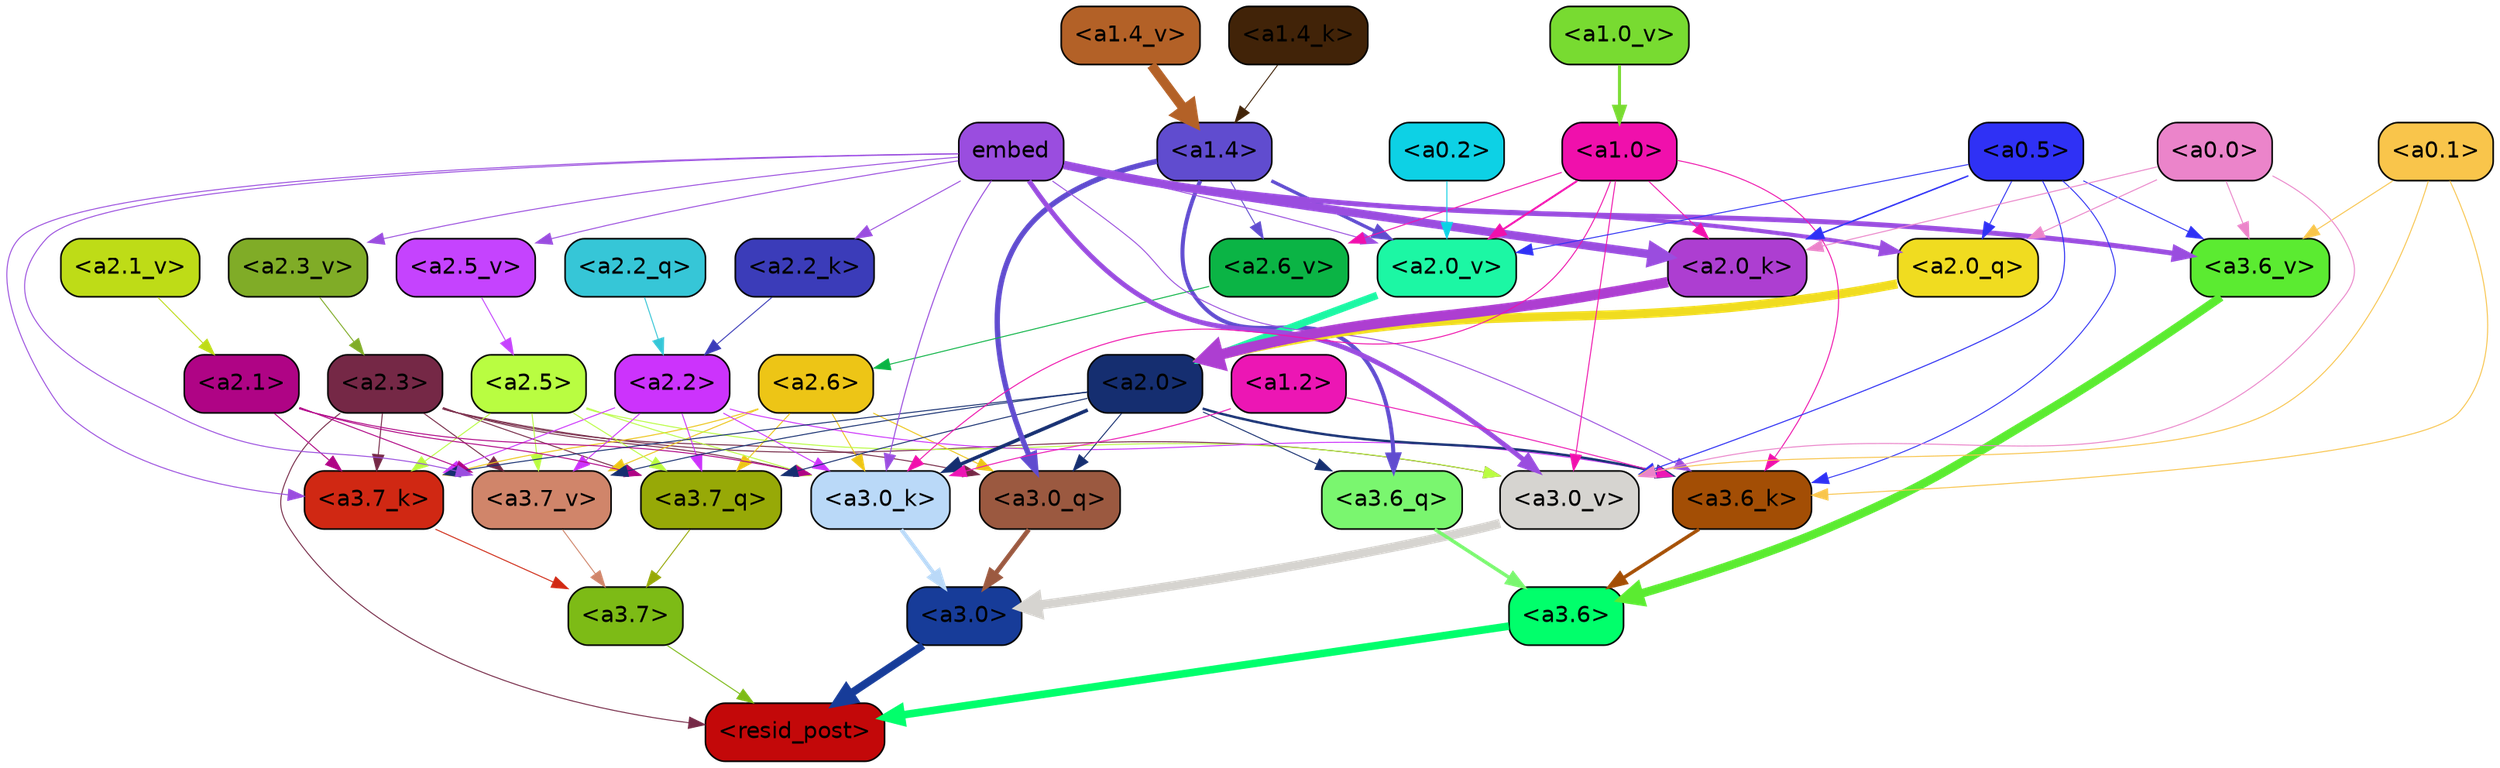 strict digraph "" {
	graph [bgcolor=transparent,
		layout=dot,
		overlap=false,
		splines=true
	];
	"<a3.7>"	[color=black,
		fillcolor="#7dbb16",
		fontname=Helvetica,
		shape=box,
		style="filled, rounded"];
	"<resid_post>"	[color=black,
		fillcolor="#c30809",
		fontname=Helvetica,
		shape=box,
		style="filled, rounded"];
	"<a3.7>" -> "<resid_post>"	[color="#7dbb16",
		penwidth=0.6];
	"<a3.6>"	[color=black,
		fillcolor="#01ff6b",
		fontname=Helvetica,
		shape=box,
		style="filled, rounded"];
	"<a3.6>" -> "<resid_post>"	[color="#01ff6b",
		penwidth=4.7534414529800415];
	"<a3.0>"	[color=black,
		fillcolor="#173c99",
		fontname=Helvetica,
		shape=box,
		style="filled, rounded"];
	"<a3.0>" -> "<resid_post>"	[color="#173c99",
		penwidth=4.898576855659485];
	"<a2.3>"	[color=black,
		fillcolor="#752846",
		fontname=Helvetica,
		shape=box,
		style="filled, rounded"];
	"<a2.3>" -> "<resid_post>"	[color="#752846",
		penwidth=0.6];
	"<a3.7_q>"	[color=black,
		fillcolor="#97a907",
		fontname=Helvetica,
		shape=box,
		style="filled, rounded"];
	"<a2.3>" -> "<a3.7_q>"	[color="#752846",
		penwidth=0.6];
	"<a3.0_q>"	[color=black,
		fillcolor="#9b5940",
		fontname=Helvetica,
		shape=box,
		style="filled, rounded"];
	"<a2.3>" -> "<a3.0_q>"	[color="#752846",
		penwidth=0.6];
	"<a3.7_k>"	[color=black,
		fillcolor="#d02813",
		fontname=Helvetica,
		shape=box,
		style="filled, rounded"];
	"<a2.3>" -> "<a3.7_k>"	[color="#752846",
		penwidth=0.6];
	"<a3.0_k>"	[color=black,
		fillcolor="#bad9f8",
		fontname=Helvetica,
		shape=box,
		style="filled, rounded"];
	"<a2.3>" -> "<a3.0_k>"	[color="#752846",
		penwidth=0.6];
	"<a3.7_v>"	[color=black,
		fillcolor="#d0856a",
		fontname=Helvetica,
		shape=box,
		style="filled, rounded"];
	"<a2.3>" -> "<a3.7_v>"	[color="#752846",
		penwidth=0.6];
	"<a3.0_v>"	[color=black,
		fillcolor="#d6d4d0",
		fontname=Helvetica,
		shape=box,
		style="filled, rounded"];
	"<a2.3>" -> "<a3.0_v>"	[color="#752846",
		penwidth=0.6];
	"<a3.7_q>" -> "<a3.7>"	[color="#97a907",
		penwidth=0.6];
	"<a3.6_q>"	[color=black,
		fillcolor="#7af66f",
		fontname=Helvetica,
		shape=box,
		style="filled, rounded"];
	"<a3.6_q>" -> "<a3.6>"	[color="#7af66f",
		penwidth=2.160832464694977];
	"<a3.0_q>" -> "<a3.0>"	[color="#9b5940",
		penwidth=2.870753765106201];
	"<a3.7_k>" -> "<a3.7>"	[color="#d02813",
		penwidth=0.6];
	"<a3.6_k>"	[color=black,
		fillcolor="#a34e05",
		fontname=Helvetica,
		shape=box,
		style="filled, rounded"];
	"<a3.6_k>" -> "<a3.6>"	[color="#a34e05",
		penwidth=2.13908451795578];
	"<a3.0_k>" -> "<a3.0>"	[color="#bad9f8",
		penwidth=2.520303964614868];
	"<a3.7_v>" -> "<a3.7>"	[color="#d0856a",
		penwidth=0.6];
	"<a3.6_v>"	[color=black,
		fillcolor="#5beb31",
		fontname=Helvetica,
		shape=box,
		style="filled, rounded"];
	"<a3.6_v>" -> "<a3.6>"	[color="#5beb31",
		penwidth=5.297133803367615];
	"<a3.0_v>" -> "<a3.0>"	[color="#d6d4d0",
		penwidth=5.680712580680847];
	"<a2.6>"	[color=black,
		fillcolor="#edc516",
		fontname=Helvetica,
		shape=box,
		style="filled, rounded"];
	"<a2.6>" -> "<a3.7_q>"	[color="#edc516",
		penwidth=0.6];
	"<a2.6>" -> "<a3.0_q>"	[color="#edc516",
		penwidth=0.6];
	"<a2.6>" -> "<a3.7_k>"	[color="#edc516",
		penwidth=0.6];
	"<a2.6>" -> "<a3.0_k>"	[color="#edc516",
		penwidth=0.6];
	"<a2.6>" -> "<a3.7_v>"	[color="#edc516",
		penwidth=0.6];
	"<a2.5>"	[color=black,
		fillcolor="#b9fd41",
		fontname=Helvetica,
		shape=box,
		style="filled, rounded"];
	"<a2.5>" -> "<a3.7_q>"	[color="#b9fd41",
		penwidth=0.6];
	"<a2.5>" -> "<a3.7_k>"	[color="#b9fd41",
		penwidth=0.6];
	"<a2.5>" -> "<a3.0_k>"	[color="#b9fd41",
		penwidth=0.6];
	"<a2.5>" -> "<a3.7_v>"	[color="#b9fd41",
		penwidth=0.6];
	"<a2.5>" -> "<a3.0_v>"	[color="#b9fd41",
		penwidth=0.6];
	"<a2.2>"	[color=black,
		fillcolor="#cc33fc",
		fontname=Helvetica,
		shape=box,
		style="filled, rounded"];
	"<a2.2>" -> "<a3.7_q>"	[color="#cc33fc",
		penwidth=0.6];
	"<a2.2>" -> "<a3.7_k>"	[color="#cc33fc",
		penwidth=0.6];
	"<a2.2>" -> "<a3.6_k>"	[color="#cc33fc",
		penwidth=0.6];
	"<a2.2>" -> "<a3.0_k>"	[color="#cc33fc",
		penwidth=0.6];
	"<a2.2>" -> "<a3.7_v>"	[color="#cc33fc",
		penwidth=0.6];
	"<a2.1>"	[color=black,
		fillcolor="#af0485",
		fontname=Helvetica,
		shape=box,
		style="filled, rounded"];
	"<a2.1>" -> "<a3.7_q>"	[color="#af0485",
		penwidth=0.6];
	"<a2.1>" -> "<a3.7_k>"	[color="#af0485",
		penwidth=0.6];
	"<a2.1>" -> "<a3.0_k>"	[color="#af0485",
		penwidth=0.6];
	"<a2.1>" -> "<a3.7_v>"	[color="#af0485",
		penwidth=0.6];
	"<a2.0>"	[color=black,
		fillcolor="#152e70",
		fontname=Helvetica,
		shape=box,
		style="filled, rounded"];
	"<a2.0>" -> "<a3.7_q>"	[color="#152e70",
		penwidth=0.6];
	"<a2.0>" -> "<a3.6_q>"	[color="#152e70",
		penwidth=0.6];
	"<a2.0>" -> "<a3.0_q>"	[color="#152e70",
		penwidth=0.6];
	"<a2.0>" -> "<a3.7_k>"	[color="#152e70",
		penwidth=0.6];
	"<a2.0>" -> "<a3.6_k>"	[color="#152e70",
		penwidth=1.4957321882247925];
	"<a2.0>" -> "<a3.0_k>"	[color="#152e70",
		penwidth=2.18752121925354];
	"<a2.0>" -> "<a3.7_v>"	[color="#152e70",
		penwidth=0.6];
	"<a1.4>"	[color=black,
		fillcolor="#604ccf",
		fontname=Helvetica,
		shape=box,
		style="filled, rounded"];
	"<a1.4>" -> "<a3.6_q>"	[color="#604ccf",
		penwidth=2.4829938411712646];
	"<a1.4>" -> "<a3.0_q>"	[color="#604ccf",
		penwidth=3.299744725227356];
	"<a2.6_v>"	[color=black,
		fillcolor="#0bb445",
		fontname=Helvetica,
		shape=box,
		style="filled, rounded"];
	"<a1.4>" -> "<a2.6_v>"	[color="#604ccf",
		penwidth=0.6];
	"<a2.0_v>"	[color=black,
		fillcolor="#1cf7a4",
		fontname=Helvetica,
		shape=box,
		style="filled, rounded"];
	"<a1.4>" -> "<a2.0_v>"	[color="#604ccf",
		penwidth=2.092592429369688];
	embed	[color=black,
		fillcolor="#9a4ddf",
		fontname=Helvetica,
		shape=box,
		style="filled, rounded"];
	embed -> "<a3.7_k>"	[color="#9a4ddf",
		penwidth=0.6];
	embed -> "<a3.6_k>"	[color="#9a4ddf",
		penwidth=0.6];
	embed -> "<a3.0_k>"	[color="#9a4ddf",
		penwidth=0.6394047290086746];
	embed -> "<a3.7_v>"	[color="#9a4ddf",
		penwidth=0.6];
	embed -> "<a3.6_v>"	[color="#9a4ddf",
		penwidth=3.067279100418091];
	embed -> "<a3.0_v>"	[color="#9a4ddf",
		penwidth=3.0212591886520386];
	"<a2.0_q>"	[color=black,
		fillcolor="#f0dc20",
		fontname=Helvetica,
		shape=box,
		style="filled, rounded"];
	embed -> "<a2.0_q>"	[color="#9a4ddf",
		penwidth=2.5355080366134644];
	"<a2.2_k>"	[color=black,
		fillcolor="#3b3cb9",
		fontname=Helvetica,
		shape=box,
		style="filled, rounded"];
	embed -> "<a2.2_k>"	[color="#9a4ddf",
		penwidth=0.6];
	"<a2.0_k>"	[color=black,
		fillcolor="#ad3ed1",
		fontname=Helvetica,
		shape=box,
		style="filled, rounded"];
	embed -> "<a2.0_k>"	[color="#9a4ddf",
		penwidth=5.2180726528167725];
	"<a2.5_v>"	[color=black,
		fillcolor="#c543fe",
		fontname=Helvetica,
		shape=box,
		style="filled, rounded"];
	embed -> "<a2.5_v>"	[color="#9a4ddf",
		penwidth=0.6];
	"<a2.3_v>"	[color=black,
		fillcolor="#80ac27",
		fontname=Helvetica,
		shape=box,
		style="filled, rounded"];
	embed -> "<a2.3_v>"	[color="#9a4ddf",
		penwidth=0.6];
	embed -> "<a2.0_v>"	[color="#9a4ddf",
		penwidth=0.6];
	"<a1.2>"	[color=black,
		fillcolor="#ec16b4",
		fontname=Helvetica,
		shape=box,
		style="filled, rounded"];
	"<a1.2>" -> "<a3.6_k>"	[color="#ec16b4",
		penwidth=0.6];
	"<a1.2>" -> "<a3.0_k>"	[color="#ec16b4",
		penwidth=0.6];
	"<a1.0>"	[color=black,
		fillcolor="#f010ac",
		fontname=Helvetica,
		shape=box,
		style="filled, rounded"];
	"<a1.0>" -> "<a3.6_k>"	[color="#f010ac",
		penwidth=0.6];
	"<a1.0>" -> "<a3.0_k>"	[color="#f010ac",
		penwidth=0.6];
	"<a1.0>" -> "<a3.0_v>"	[color="#f010ac",
		penwidth=0.6];
	"<a1.0>" -> "<a2.0_k>"	[color="#f010ac",
		penwidth=0.6];
	"<a1.0>" -> "<a2.6_v>"	[color="#f010ac",
		penwidth=0.6];
	"<a1.0>" -> "<a2.0_v>"	[color="#f010ac",
		penwidth=1.2132605910301208];
	"<a0.5>"	[color=black,
		fillcolor="#2f31f5",
		fontname=Helvetica,
		shape=box,
		style="filled, rounded"];
	"<a0.5>" -> "<a3.6_k>"	[color="#2f31f5",
		penwidth=0.6];
	"<a0.5>" -> "<a3.6_v>"	[color="#2f31f5",
		penwidth=0.6];
	"<a0.5>" -> "<a3.0_v>"	[color="#2f31f5",
		penwidth=0.648682102560997];
	"<a0.5>" -> "<a2.0_q>"	[color="#2f31f5",
		penwidth=0.6];
	"<a0.5>" -> "<a2.0_k>"	[color="#2f31f5",
		penwidth=0.9236047863960266];
	"<a0.5>" -> "<a2.0_v>"	[color="#2f31f5",
		penwidth=0.6];
	"<a0.1>"	[color=black,
		fillcolor="#f9c54b",
		fontname=Helvetica,
		shape=box,
		style="filled, rounded"];
	"<a0.1>" -> "<a3.6_k>"	[color="#f9c54b",
		penwidth=0.6];
	"<a0.1>" -> "<a3.6_v>"	[color="#f9c54b",
		penwidth=0.6];
	"<a0.1>" -> "<a3.0_v>"	[color="#f9c54b",
		penwidth=0.6];
	"<a0.0>"	[color=black,
		fillcolor="#eb84ca",
		fontname=Helvetica,
		shape=box,
		style="filled, rounded"];
	"<a0.0>" -> "<a3.6_v>"	[color="#eb84ca",
		penwidth=0.6];
	"<a0.0>" -> "<a3.0_v>"	[color="#eb84ca",
		penwidth=0.6];
	"<a0.0>" -> "<a2.0_q>"	[color="#eb84ca",
		penwidth=0.6];
	"<a0.0>" -> "<a2.0_k>"	[color="#eb84ca",
		penwidth=0.6];
	"<a2.2_q>"	[color=black,
		fillcolor="#36c6d7",
		fontname=Helvetica,
		shape=box,
		style="filled, rounded"];
	"<a2.2_q>" -> "<a2.2>"	[color="#36c6d7",
		penwidth=0.6];
	"<a2.0_q>" -> "<a2.0>"	[color="#f0dc20",
		penwidth=5.681910276412964];
	"<a2.2_k>" -> "<a2.2>"	[color="#3b3cb9",
		penwidth=0.6];
	"<a2.0_k>" -> "<a2.0>"	[color="#ad3ed1",
		penwidth=6.447777509689331];
	"<a2.6_v>" -> "<a2.6>"	[color="#0bb445",
		penwidth=0.6];
	"<a2.5_v>" -> "<a2.5>"	[color="#c543fe",
		penwidth=0.6];
	"<a2.3_v>" -> "<a2.3>"	[color="#80ac27",
		penwidth=0.6];
	"<a2.1_v>"	[color=black,
		fillcolor="#bedc17",
		fontname=Helvetica,
		shape=box,
		style="filled, rounded"];
	"<a2.1_v>" -> "<a2.1>"	[color="#bedc17",
		penwidth=0.6];
	"<a2.0_v>" -> "<a2.0>"	[color="#1cf7a4",
		penwidth=4.5695202350616455];
	"<a0.2>"	[color=black,
		fillcolor="#0dd1e5",
		fontname=Helvetica,
		shape=box,
		style="filled, rounded"];
	"<a0.2>" -> "<a2.0_v>"	[color="#0dd1e5",
		penwidth=0.6];
	"<a1.4_k>"	[color=black,
		fillcolor="#412308",
		fontname=Helvetica,
		shape=box,
		style="filled, rounded"];
	"<a1.4_k>" -> "<a1.4>"	[color="#412308",
		penwidth=0.6];
	"<a1.4_v>"	[color=black,
		fillcolor="#b36127",
		fontname=Helvetica,
		shape=box,
		style="filled, rounded"];
	"<a1.4_v>" -> "<a1.4>"	[color="#b36127",
		penwidth=6.016597509384155];
	"<a1.0_v>"	[color=black,
		fillcolor="#78db31",
		fontname=Helvetica,
		shape=box,
		style="filled, rounded"];
	"<a1.0_v>" -> "<a1.0>"	[color="#78db31",
		penwidth=1.8562973737716675];
}
